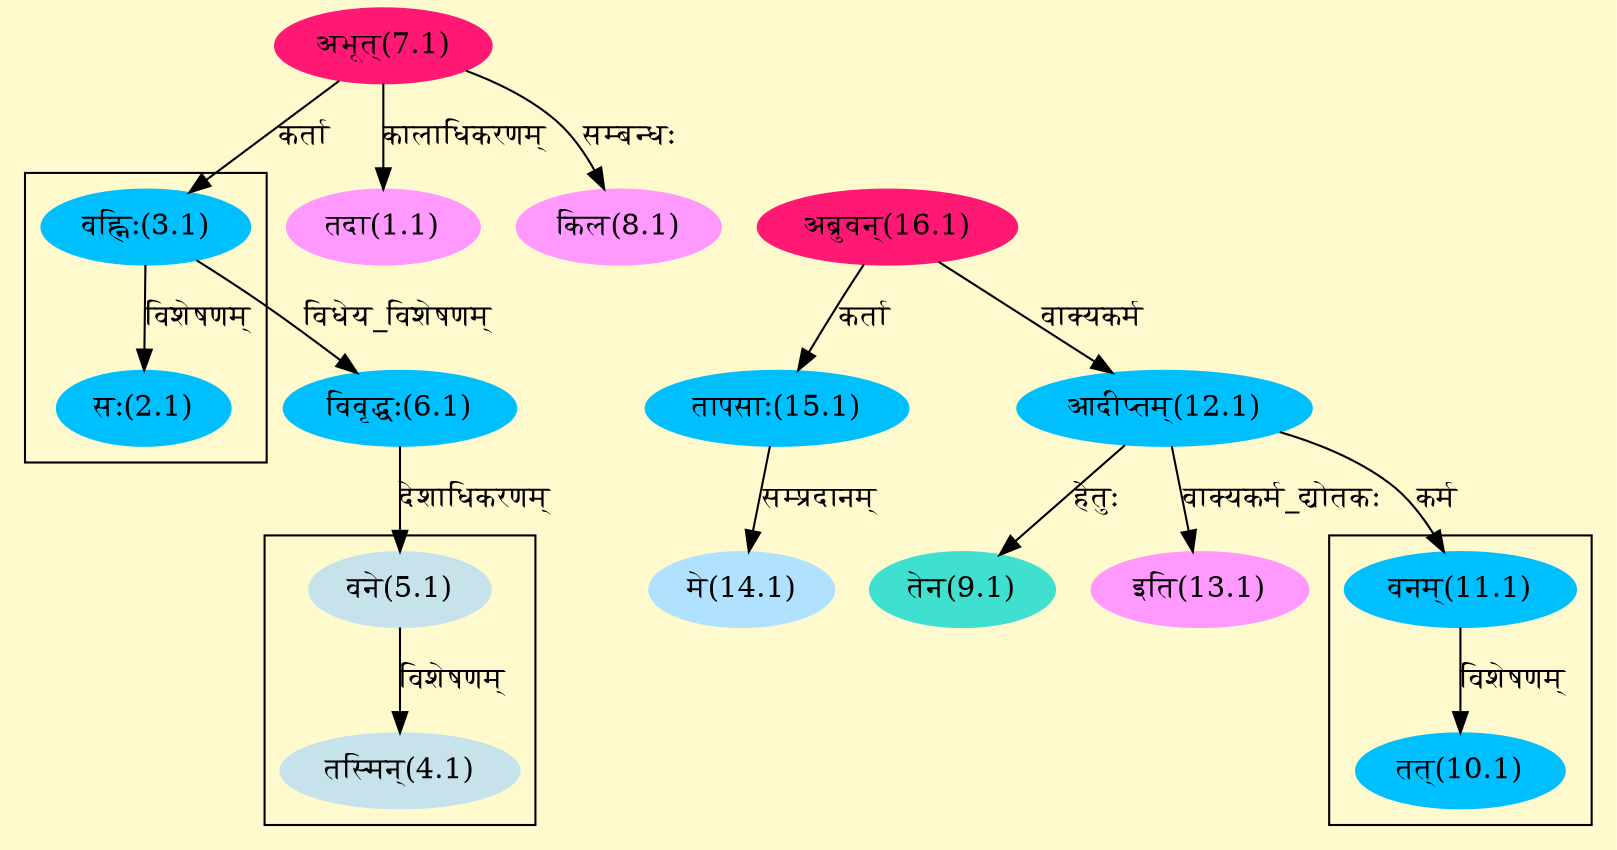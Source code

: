 digraph G{
rankdir=BT;
 compound=true;
 bgcolor="lemonchiffon1";

subgraph cluster_1{
Node2_1 [style=filled, color="#00BFFF" label = "सः(2.1)"]
Node3_1 [style=filled, color="#00BFFF" label = "वह्निः(3.1)"]

}

subgraph cluster_2{
Node4_1 [style=filled, color="#C6E2EB" label = "तस्मिन्(4.1)"]
Node5_1 [style=filled, color="#C6E2EB" label = "वने(5.1)"]

}

subgraph cluster_3{
Node10_1 [style=filled, color="#00BFFF" label = "तत्(10.1)"]
Node11_1 [style=filled, color="#00BFFF" label = "वनम्(11.1)"]

}
Node1_1 [style=filled, color="#FF99FF" label = "तदा(1.1)"]
Node7_1 [style=filled, color="#FF1975" label = "अभूत्(7.1)"]
Node3_1 [style=filled, color="#00BFFF" label = "वह्निः(3.1)"]
Node5_1 [style=filled, color="#C6E2EB" label = "वने(5.1)"]
Node6_1 [style=filled, color="#00BFFF" label = "विवृद्धः(6.1)"]
Node [style=filled, color="" label = "()"]
Node8_1 [style=filled, color="#FF99FF" label = "किल(8.1)"]
Node9_1 [style=filled, color="#40E0D0" label = "तेन(9.1)"]
Node12_1 [style=filled, color="#00BFFF" label = "आदीप्तम्(12.1)"]
Node11_1 [style=filled, color="#00BFFF" label = "वनम्(11.1)"]
Node16_1 [style=filled, color="#FF1975" label = "अब्रुवन्(16.1)"]
Node13_1 [style=filled, color="#FF99FF" label = "इति(13.1)"]
Node14_1 [style=filled, color="#B0E2FF" label = "मे(14.1)"]
Node15_1 [style=filled, color="#00BFFF" label = "तापसाः(15.1)"]
/* Start of Relations section */

Node1_1 -> Node7_1 [  label="कालाधिकरणम्"  dir="back" ]
Node2_1 -> Node3_1 [  label="विशेषणम्"  dir="back" ]
Node3_1 -> Node7_1 [  label="कर्ता"  dir="back" ]
Node4_1 -> Node5_1 [  label="विशेषणम्"  dir="back" ]
Node5_1 -> Node6_1 [  label="देशाधिकरणम्"  dir="back" ]
Node6_1 -> Node3_1 [  label="विधेय_विशेषणम्"  dir="back" ]
Node8_1 -> Node7_1 [  label="सम्बन्धः"  dir="back" ]
Node9_1 -> Node12_1 [  label="हेतुः"  dir="back" ]
Node10_1 -> Node11_1 [  label="विशेषणम्"  dir="back" ]
Node11_1 -> Node12_1 [  label="कर्म"  dir="back" ]
Node12_1 -> Node16_1 [  label="वाक्यकर्म"  dir="back" ]
Node13_1 -> Node12_1 [  label="वाक्यकर्म_द्योतकः"  dir="back" ]
Node14_1 -> Node15_1 [  label="सम्प्रदानम्"  dir="back" ]
Node15_1 -> Node16_1 [  label="कर्ता"  dir="back" ]
}
